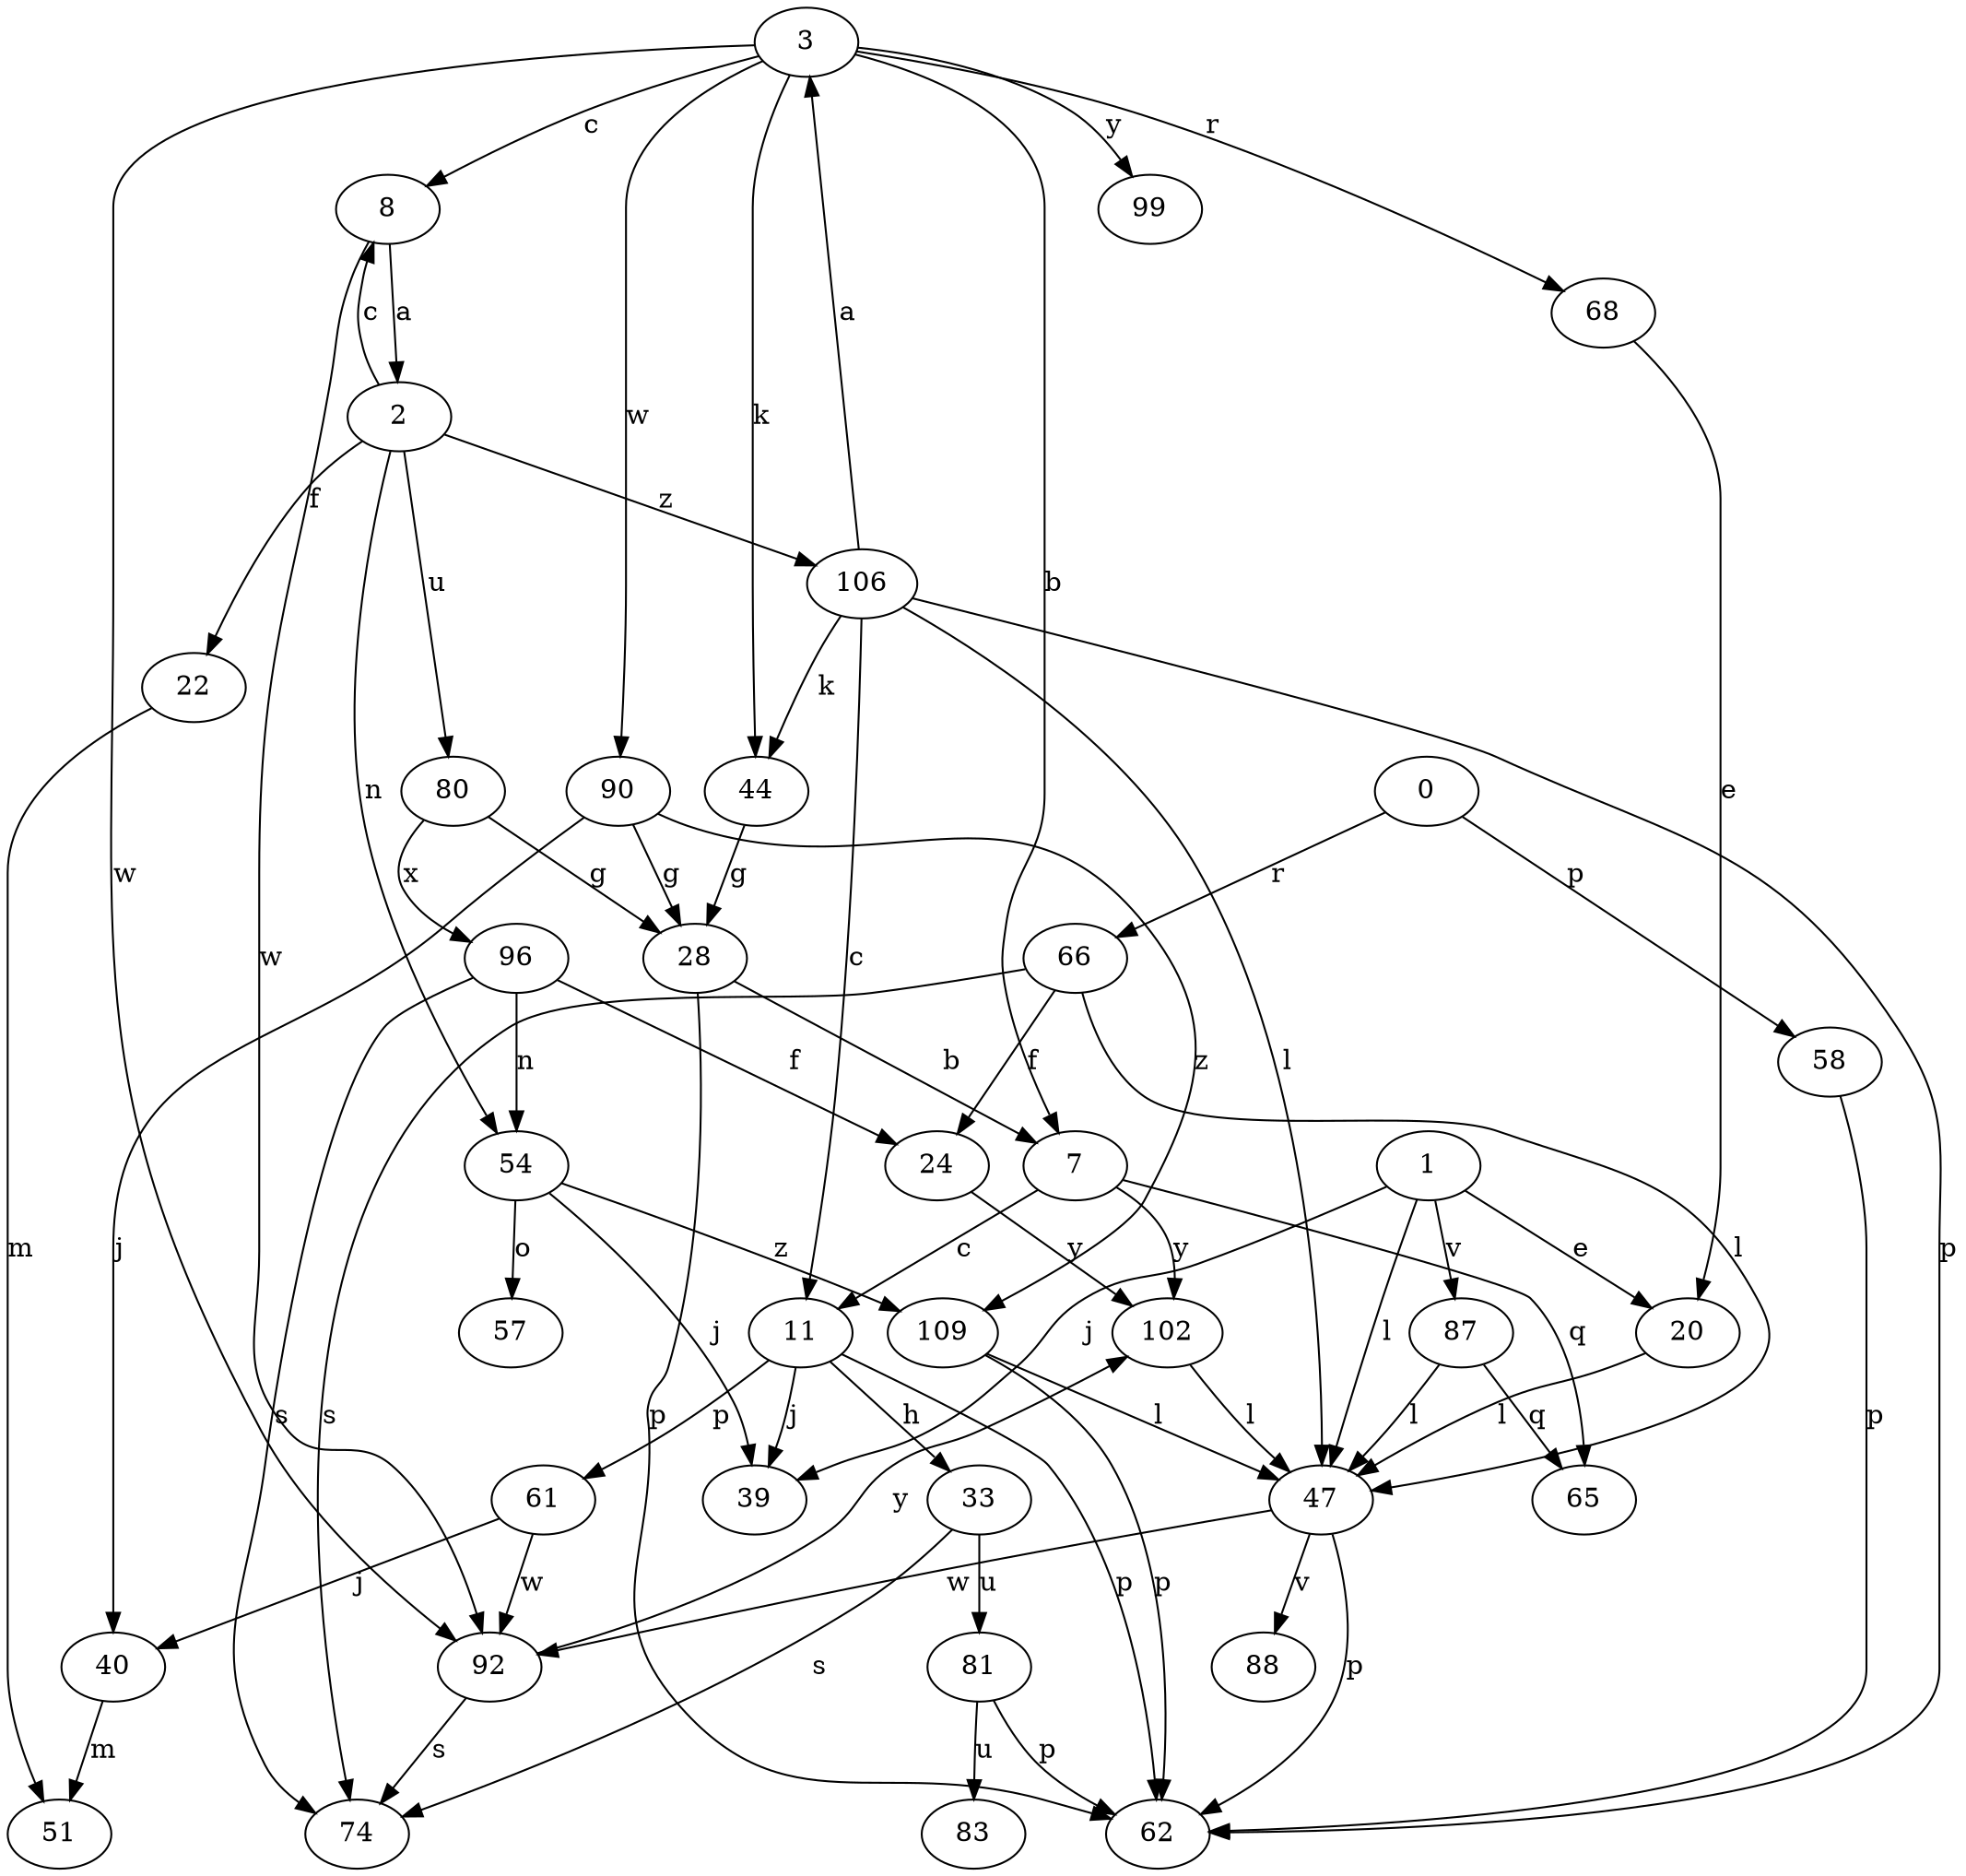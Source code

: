 strict digraph  {
0;
1;
2;
3;
7;
8;
11;
20;
22;
24;
28;
33;
39;
40;
44;
47;
51;
54;
57;
58;
61;
62;
65;
66;
68;
74;
80;
81;
83;
87;
88;
90;
92;
96;
99;
102;
106;
109;
0 -> 58  [label=p];
0 -> 66  [label=r];
1 -> 20  [label=e];
1 -> 39  [label=j];
1 -> 47  [label=l];
1 -> 87  [label=v];
2 -> 8  [label=c];
2 -> 22  [label=f];
2 -> 54  [label=n];
2 -> 80  [label=u];
2 -> 106  [label=z];
3 -> 7  [label=b];
3 -> 8  [label=c];
3 -> 44  [label=k];
3 -> 68  [label=r];
3 -> 90  [label=w];
3 -> 92  [label=w];
3 -> 99  [label=y];
7 -> 11  [label=c];
7 -> 65  [label=q];
7 -> 102  [label=y];
8 -> 2  [label=a];
8 -> 92  [label=w];
11 -> 33  [label=h];
11 -> 39  [label=j];
11 -> 61  [label=p];
11 -> 62  [label=p];
20 -> 47  [label=l];
22 -> 51  [label=m];
24 -> 102  [label=y];
28 -> 7  [label=b];
28 -> 62  [label=p];
33 -> 74  [label=s];
33 -> 81  [label=u];
40 -> 51  [label=m];
44 -> 28  [label=g];
47 -> 62  [label=p];
47 -> 88  [label=v];
47 -> 92  [label=w];
54 -> 39  [label=j];
54 -> 57  [label=o];
54 -> 109  [label=z];
58 -> 62  [label=p];
61 -> 40  [label=j];
61 -> 92  [label=w];
66 -> 24  [label=f];
66 -> 47  [label=l];
66 -> 74  [label=s];
68 -> 20  [label=e];
80 -> 28  [label=g];
80 -> 96  [label=x];
81 -> 62  [label=p];
81 -> 83  [label=u];
87 -> 47  [label=l];
87 -> 65  [label=q];
90 -> 28  [label=g];
90 -> 40  [label=j];
90 -> 109  [label=z];
92 -> 74  [label=s];
92 -> 102  [label=y];
96 -> 24  [label=f];
96 -> 54  [label=n];
96 -> 74  [label=s];
102 -> 47  [label=l];
106 -> 3  [label=a];
106 -> 11  [label=c];
106 -> 44  [label=k];
106 -> 47  [label=l];
106 -> 62  [label=p];
109 -> 47  [label=l];
109 -> 62  [label=p];
}
